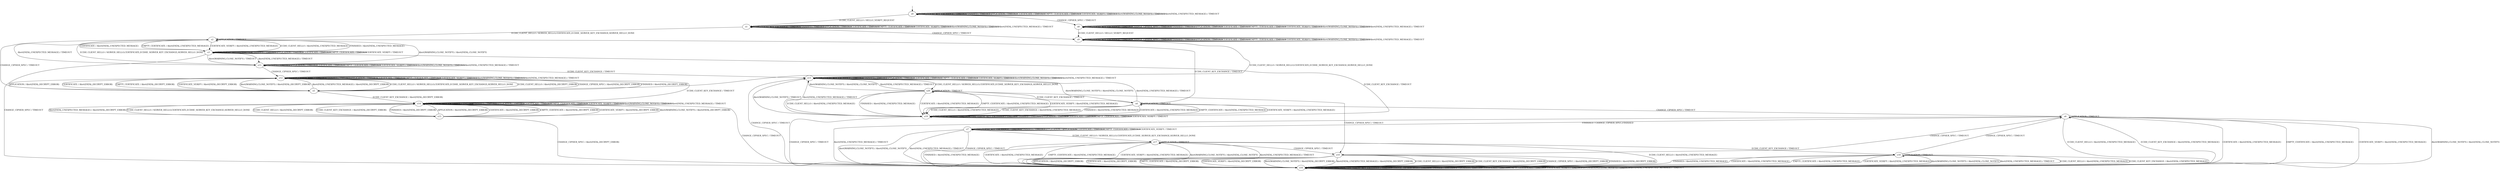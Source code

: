 digraph h5 {
s0 [label="s0"];
s1 [label="s1"];
s8 [label="s8"];
s2 [label="s2"];
s9 [label="s9"];
s3 [label="s3"];
s4 [label="s4"];
s5 [label="s5"];
s11 [label="s11"];
s6 [label="s6"];
s12 [label="s12"];
s13 [label="s13"];
s14 [label="s14"];
s16 [label="s16"];
s19 [label="s19"];
s7 [label="s7"];
s10 [label="s10"];
s15 [label="s15"];
s20 [label="s20"];
s17 [label="s17"];
s18 [label="s18"];
s0 -> s1 [label="ECDH_CLIENT_HELLO / HELLO_VERIFY_REQUEST"];
s0 -> s0 [label="ECDH_CLIENT_KEY_EXCHANGE / TIMEOUT"];
s0 -> s8 [label="CHANGE_CIPHER_SPEC / TIMEOUT"];
s0 -> s0 [label="FINISHED / TIMEOUT"];
s0 -> s0 [label="APPLICATION / TIMEOUT"];
s0 -> s0 [label="CERTIFICATE / TIMEOUT"];
s0 -> s0 [label="EMPTY_CERTIFICATE / TIMEOUT"];
s0 -> s0 [label="CERTIFICATE_VERIFY / TIMEOUT"];
s0 -> s0 [label="Alert(WARNING,CLOSE_NOTIFY) / TIMEOUT"];
s0 -> s0 [label="Alert(FATAL,UNEXPECTED_MESSAGE) / TIMEOUT"];
s1 -> s2 [label="ECDH_CLIENT_HELLO / SERVER_HELLO,CERTIFICATE,ECDHE_SERVER_KEY_EXCHANGE,SERVER_HELLO_DONE"];
s1 -> s1 [label="ECDH_CLIENT_KEY_EXCHANGE / TIMEOUT"];
s1 -> s9 [label="CHANGE_CIPHER_SPEC / TIMEOUT"];
s1 -> s1 [label="FINISHED / TIMEOUT"];
s1 -> s1 [label="APPLICATION / TIMEOUT"];
s1 -> s1 [label="CERTIFICATE / TIMEOUT"];
s1 -> s1 [label="EMPTY_CERTIFICATE / TIMEOUT"];
s1 -> s1 [label="CERTIFICATE_VERIFY / TIMEOUT"];
s1 -> s1 [label="Alert(WARNING,CLOSE_NOTIFY) / TIMEOUT"];
s1 -> s1 [label="Alert(FATAL,UNEXPECTED_MESSAGE) / TIMEOUT"];
s8 -> s9 [label="ECDH_CLIENT_HELLO / HELLO_VERIFY_REQUEST"];
s8 -> s8 [label="ECDH_CLIENT_KEY_EXCHANGE / TIMEOUT"];
s8 -> s8 [label="CHANGE_CIPHER_SPEC / TIMEOUT"];
s8 -> s8 [label="FINISHED / TIMEOUT"];
s8 -> s8 [label="APPLICATION / TIMEOUT"];
s8 -> s8 [label="CERTIFICATE / TIMEOUT"];
s8 -> s8 [label="EMPTY_CERTIFICATE / TIMEOUT"];
s8 -> s8 [label="CERTIFICATE_VERIFY / TIMEOUT"];
s8 -> s8 [label="Alert(WARNING,CLOSE_NOTIFY) / TIMEOUT"];
s8 -> s8 [label="Alert(FATAL,UNEXPECTED_MESSAGE) / TIMEOUT"];
s2 -> s3 [label="ECDH_CLIENT_HELLO / Alert(FATAL,UNEXPECTED_MESSAGE)"];
s2 -> s4 [label="ECDH_CLIENT_KEY_EXCHANGE / TIMEOUT"];
s2 -> s5 [label="CHANGE_CIPHER_SPEC / TIMEOUT"];
s2 -> s3 [label="FINISHED / Alert(FATAL,UNEXPECTED_MESSAGE)"];
s2 -> s2 [label="APPLICATION / TIMEOUT"];
s2 -> s3 [label="CERTIFICATE / Alert(FATAL,UNEXPECTED_MESSAGE)"];
s2 -> s3 [label="EMPTY_CERTIFICATE / Alert(FATAL,UNEXPECTED_MESSAGE)"];
s2 -> s3 [label="CERTIFICATE_VERIFY / Alert(FATAL,UNEXPECTED_MESSAGE)"];
s2 -> s11 [label="Alert(WARNING,CLOSE_NOTIFY) / Alert(FATAL,CLOSE_NOTIFY)"];
s2 -> s11 [label="Alert(FATAL,UNEXPECTED_MESSAGE) / TIMEOUT"];
s9 -> s5 [label="ECDH_CLIENT_HELLO / SERVER_HELLO,CERTIFICATE,ECDHE_SERVER_KEY_EXCHANGE,SERVER_HELLO_DONE"];
s9 -> s9 [label="ECDH_CLIENT_KEY_EXCHANGE / TIMEOUT"];
s9 -> s9 [label="CHANGE_CIPHER_SPEC / TIMEOUT"];
s9 -> s9 [label="FINISHED / TIMEOUT"];
s9 -> s9 [label="APPLICATION / TIMEOUT"];
s9 -> s9 [label="CERTIFICATE / TIMEOUT"];
s9 -> s9 [label="EMPTY_CERTIFICATE / TIMEOUT"];
s9 -> s9 [label="CERTIFICATE_VERIFY / TIMEOUT"];
s9 -> s9 [label="Alert(WARNING,CLOSE_NOTIFY) / TIMEOUT"];
s9 -> s9 [label="Alert(FATAL,UNEXPECTED_MESSAGE) / TIMEOUT"];
s3 -> s3 [label="ECDH_CLIENT_HELLO / TIMEOUT"];
s3 -> s19 [label="ECDH_CLIENT_KEY_EXCHANGE / TIMEOUT"];
s3 -> s16 [label="CHANGE_CIPHER_SPEC / TIMEOUT"];
s3 -> s3 [label="FINISHED / TIMEOUT"];
s3 -> s3 [label="APPLICATION / TIMEOUT"];
s3 -> s3 [label="CERTIFICATE / TIMEOUT"];
s3 -> s3 [label="EMPTY_CERTIFICATE / TIMEOUT"];
s3 -> s3 [label="CERTIFICATE_VERIFY / TIMEOUT"];
s3 -> s11 [label="Alert(WARNING,CLOSE_NOTIFY) / TIMEOUT"];
s3 -> s11 [label="Alert(FATAL,UNEXPECTED_MESSAGE) / TIMEOUT"];
s4 -> s19 [label="ECDH_CLIENT_HELLO / Alert(FATAL,UNEXPECTED_MESSAGE)"];
s4 -> s19 [label="ECDH_CLIENT_KEY_EXCHANGE / Alert(FATAL,UNEXPECTED_MESSAGE)"];
s4 -> s6 [label="CHANGE_CIPHER_SPEC / TIMEOUT"];
s4 -> s19 [label="FINISHED / Alert(FATAL,UNEXPECTED_MESSAGE)"];
s4 -> s4 [label="APPLICATION / TIMEOUT"];
s4 -> s19 [label="CERTIFICATE / Alert(FATAL,UNEXPECTED_MESSAGE)"];
s4 -> s19 [label="EMPTY_CERTIFICATE / Alert(FATAL,UNEXPECTED_MESSAGE)"];
s4 -> s19 [label="CERTIFICATE_VERIFY / Alert(FATAL,UNEXPECTED_MESSAGE)"];
s4 -> s13 [label="Alert(WARNING,CLOSE_NOTIFY) / Alert(FATAL,CLOSE_NOTIFY)"];
s4 -> s13 [label="Alert(FATAL,UNEXPECTED_MESSAGE) / TIMEOUT"];
s5 -> s12 [label="ECDH_CLIENT_HELLO / Alert(FATAL,DECRYPT_ERROR)"];
s5 -> s14 [label="ECDH_CLIENT_KEY_EXCHANGE / Alert(FATAL,DECRYPT_ERROR)"];
s5 -> s12 [label="CHANGE_CIPHER_SPEC / Alert(FATAL,DECRYPT_ERROR)"];
s5 -> s12 [label="FINISHED / Alert(FATAL,DECRYPT_ERROR)"];
s5 -> s12 [label="APPLICATION / Alert(FATAL,DECRYPT_ERROR)"];
s5 -> s12 [label="CERTIFICATE / Alert(FATAL,DECRYPT_ERROR)"];
s5 -> s12 [label="EMPTY_CERTIFICATE / Alert(FATAL,DECRYPT_ERROR)"];
s5 -> s12 [label="CERTIFICATE_VERIFY / Alert(FATAL,DECRYPT_ERROR)"];
s5 -> s12 [label="Alert(WARNING,CLOSE_NOTIFY) / Alert(FATAL,DECRYPT_ERROR)"];
s5 -> s12 [label="Alert(FATAL,UNEXPECTED_MESSAGE) / Alert(FATAL,DECRYPT_ERROR)"];
s11 -> s2 [label="ECDH_CLIENT_HELLO / SERVER_HELLO,CERTIFICATE,ECDHE_SERVER_KEY_EXCHANGE,SERVER_HELLO_DONE"];
s11 -> s13 [label="ECDH_CLIENT_KEY_EXCHANGE / TIMEOUT"];
s11 -> s12 [label="CHANGE_CIPHER_SPEC / TIMEOUT"];
s11 -> s11 [label="FINISHED / TIMEOUT"];
s11 -> s11 [label="APPLICATION / TIMEOUT"];
s11 -> s11 [label="CERTIFICATE / TIMEOUT"];
s11 -> s11 [label="EMPTY_CERTIFICATE / TIMEOUT"];
s11 -> s11 [label="CERTIFICATE_VERIFY / TIMEOUT"];
s11 -> s11 [label="Alert(WARNING,CLOSE_NOTIFY) / TIMEOUT"];
s11 -> s11 [label="Alert(FATAL,UNEXPECTED_MESSAGE) / TIMEOUT"];
s6 -> s16 [label="ECDH_CLIENT_HELLO / Alert(FATAL,UNEXPECTED_MESSAGE)"];
s6 -> s16 [label="ECDH_CLIENT_KEY_EXCHANGE / Alert(FATAL,UNEXPECTED_MESSAGE)"];
s6 -> s10 [label="CHANGE_CIPHER_SPEC / TIMEOUT"];
s6 -> s7 [label="FINISHED / CHANGE_CIPHER_SPEC,FINISHED"];
s6 -> s6 [label="APPLICATION / TIMEOUT"];
s6 -> s16 [label="CERTIFICATE / Alert(FATAL,UNEXPECTED_MESSAGE)"];
s6 -> s16 [label="EMPTY_CERTIFICATE / Alert(FATAL,UNEXPECTED_MESSAGE)"];
s6 -> s16 [label="CERTIFICATE_VERIFY / Alert(FATAL,UNEXPECTED_MESSAGE)"];
s6 -> s16 [label="Alert(WARNING,CLOSE_NOTIFY) / Alert(FATAL,CLOSE_NOTIFY)"];
s6 -> s16 [label="Alert(FATAL,UNEXPECTED_MESSAGE) / TIMEOUT"];
s12 -> s5 [label="ECDH_CLIENT_HELLO / SERVER_HELLO,CERTIFICATE,ECDHE_SERVER_KEY_EXCHANGE,SERVER_HELLO_DONE"];
s12 -> s14 [label="ECDH_CLIENT_KEY_EXCHANGE / TIMEOUT"];
s12 -> s12 [label="CHANGE_CIPHER_SPEC / TIMEOUT"];
s12 -> s12 [label="FINISHED / TIMEOUT"];
s12 -> s12 [label="APPLICATION / TIMEOUT"];
s12 -> s12 [label="CERTIFICATE / TIMEOUT"];
s12 -> s12 [label="EMPTY_CERTIFICATE / TIMEOUT"];
s12 -> s12 [label="CERTIFICATE_VERIFY / TIMEOUT"];
s12 -> s12 [label="Alert(WARNING,CLOSE_NOTIFY) / TIMEOUT"];
s12 -> s12 [label="Alert(FATAL,UNEXPECTED_MESSAGE) / TIMEOUT"];
s13 -> s20 [label="ECDH_CLIENT_HELLO / SERVER_HELLO,CERTIFICATE,ECDHE_SERVER_KEY_EXCHANGE,SERVER_HELLO_DONE"];
s13 -> s13 [label="ECDH_CLIENT_KEY_EXCHANGE / TIMEOUT"];
s13 -> s16 [label="CHANGE_CIPHER_SPEC / TIMEOUT"];
s13 -> s13 [label="FINISHED / TIMEOUT"];
s13 -> s13 [label="APPLICATION / TIMEOUT"];
s13 -> s13 [label="CERTIFICATE / TIMEOUT"];
s13 -> s13 [label="EMPTY_CERTIFICATE / TIMEOUT"];
s13 -> s13 [label="CERTIFICATE_VERIFY / TIMEOUT"];
s13 -> s13 [label="Alert(WARNING,CLOSE_NOTIFY) / TIMEOUT"];
s13 -> s13 [label="Alert(FATAL,UNEXPECTED_MESSAGE) / TIMEOUT"];
s14 -> s15 [label="ECDH_CLIENT_HELLO / SERVER_HELLO,CERTIFICATE,ECDHE_SERVER_KEY_EXCHANGE,SERVER_HELLO_DONE"];
s14 -> s14 [label="ECDH_CLIENT_KEY_EXCHANGE / TIMEOUT"];
s14 -> s16 [label="CHANGE_CIPHER_SPEC / TIMEOUT"];
s14 -> s14 [label="FINISHED / TIMEOUT"];
s14 -> s14 [label="APPLICATION / TIMEOUT"];
s14 -> s14 [label="CERTIFICATE / TIMEOUT"];
s14 -> s14 [label="EMPTY_CERTIFICATE / TIMEOUT"];
s14 -> s14 [label="CERTIFICATE_VERIFY / TIMEOUT"];
s14 -> s14 [label="Alert(WARNING,CLOSE_NOTIFY) / TIMEOUT"];
s14 -> s14 [label="Alert(FATAL,UNEXPECTED_MESSAGE) / TIMEOUT"];
s16 -> s16 [label="ECDH_CLIENT_HELLO / TIMEOUT"];
s16 -> s16 [label="ECDH_CLIENT_KEY_EXCHANGE / TIMEOUT"];
s16 -> s16 [label="CHANGE_CIPHER_SPEC / TIMEOUT"];
s16 -> s16 [label="FINISHED / TIMEOUT"];
s16 -> s16 [label="APPLICATION / TIMEOUT"];
s16 -> s16 [label="CERTIFICATE / TIMEOUT"];
s16 -> s16 [label="EMPTY_CERTIFICATE / TIMEOUT"];
s16 -> s16 [label="CERTIFICATE_VERIFY / TIMEOUT"];
s16 -> s16 [label="Alert(WARNING,CLOSE_NOTIFY) / TIMEOUT"];
s16 -> s16 [label="Alert(FATAL,UNEXPECTED_MESSAGE) / TIMEOUT"];
s19 -> s19 [label="ECDH_CLIENT_HELLO / TIMEOUT"];
s19 -> s19 [label="ECDH_CLIENT_KEY_EXCHANGE / TIMEOUT"];
s19 -> s16 [label="CHANGE_CIPHER_SPEC / TIMEOUT"];
s19 -> s19 [label="FINISHED / TIMEOUT"];
s19 -> s19 [label="APPLICATION / TIMEOUT"];
s19 -> s19 [label="CERTIFICATE / TIMEOUT"];
s19 -> s19 [label="EMPTY_CERTIFICATE / TIMEOUT"];
s19 -> s19 [label="CERTIFICATE_VERIFY / TIMEOUT"];
s19 -> s13 [label="Alert(WARNING,CLOSE_NOTIFY) / TIMEOUT"];
s19 -> s13 [label="Alert(FATAL,UNEXPECTED_MESSAGE) / TIMEOUT"];
s7 -> s17 [label="ECDH_CLIENT_HELLO / SERVER_HELLO,CERTIFICATE,ECDHE_SERVER_KEY_EXCHANGE,SERVER_HELLO_DONE"];
s7 -> s7 [label="ECDH_CLIENT_KEY_EXCHANGE / TIMEOUT"];
s7 -> s16 [label="CHANGE_CIPHER_SPEC / TIMEOUT"];
s7 -> s7 [label="FINISHED / TIMEOUT"];
s7 -> s7 [label="APPLICATION / APPLICATION"];
s7 -> s7 [label="CERTIFICATE / TIMEOUT"];
s7 -> s7 [label="EMPTY_CERTIFICATE / TIMEOUT"];
s7 -> s7 [label="CERTIFICATE_VERIFY / TIMEOUT"];
s7 -> s16 [label="Alert(WARNING,CLOSE_NOTIFY) / Alert(FATAL,CLOSE_NOTIFY)"];
s7 -> s16 [label="Alert(FATAL,UNEXPECTED_MESSAGE) / TIMEOUT"];
s10 -> s16 [label="ECDH_CLIENT_HELLO / Alert(FATAL,DECRYPT_ERROR)"];
s10 -> s16 [label="ECDH_CLIENT_KEY_EXCHANGE / Alert(FATAL,DECRYPT_ERROR)"];
s10 -> s16 [label="CHANGE_CIPHER_SPEC / Alert(FATAL,DECRYPT_ERROR)"];
s10 -> s16 [label="FINISHED / Alert(FATAL,DECRYPT_ERROR)"];
s10 -> s16 [label="APPLICATION / Alert(FATAL,DECRYPT_ERROR)"];
s10 -> s16 [label="CERTIFICATE / Alert(FATAL,DECRYPT_ERROR)"];
s10 -> s16 [label="EMPTY_CERTIFICATE / Alert(FATAL,DECRYPT_ERROR)"];
s10 -> s16 [label="CERTIFICATE_VERIFY / Alert(FATAL,DECRYPT_ERROR)"];
s10 -> s16 [label="Alert(WARNING,CLOSE_NOTIFY) / Alert(FATAL,DECRYPT_ERROR)"];
s10 -> s16 [label="Alert(FATAL,UNEXPECTED_MESSAGE) / Alert(FATAL,DECRYPT_ERROR)"];
s15 -> s14 [label="ECDH_CLIENT_HELLO / Alert(FATAL,DECRYPT_ERROR)"];
s15 -> s14 [label="ECDH_CLIENT_KEY_EXCHANGE / Alert(FATAL,DECRYPT_ERROR)"];
s15 -> s16 [label="CHANGE_CIPHER_SPEC / Alert(FATAL,DECRYPT_ERROR)"];
s15 -> s14 [label="FINISHED / Alert(FATAL,DECRYPT_ERROR)"];
s15 -> s14 [label="APPLICATION / Alert(FATAL,DECRYPT_ERROR)"];
s15 -> s14 [label="CERTIFICATE / Alert(FATAL,DECRYPT_ERROR)"];
s15 -> s14 [label="EMPTY_CERTIFICATE / Alert(FATAL,DECRYPT_ERROR)"];
s15 -> s14 [label="CERTIFICATE_VERIFY / Alert(FATAL,DECRYPT_ERROR)"];
s15 -> s14 [label="Alert(WARNING,CLOSE_NOTIFY) / Alert(FATAL,DECRYPT_ERROR)"];
s15 -> s14 [label="Alert(FATAL,UNEXPECTED_MESSAGE) / Alert(FATAL,DECRYPT_ERROR)"];
s20 -> s19 [label="ECDH_CLIENT_HELLO / Alert(FATAL,UNEXPECTED_MESSAGE)"];
s20 -> s4 [label="ECDH_CLIENT_KEY_EXCHANGE / TIMEOUT"];
s20 -> s10 [label="CHANGE_CIPHER_SPEC / TIMEOUT"];
s20 -> s19 [label="FINISHED / Alert(FATAL,UNEXPECTED_MESSAGE)"];
s20 -> s20 [label="APPLICATION / TIMEOUT"];
s20 -> s19 [label="CERTIFICATE / Alert(FATAL,UNEXPECTED_MESSAGE)"];
s20 -> s19 [label="EMPTY_CERTIFICATE / Alert(FATAL,UNEXPECTED_MESSAGE)"];
s20 -> s19 [label="CERTIFICATE_VERIFY / Alert(FATAL,UNEXPECTED_MESSAGE)"];
s20 -> s13 [label="Alert(WARNING,CLOSE_NOTIFY) / Alert(FATAL,CLOSE_NOTIFY)"];
s20 -> s13 [label="Alert(FATAL,UNEXPECTED_MESSAGE) / TIMEOUT"];
s17 -> s16 [label="ECDH_CLIENT_HELLO / Alert(FATAL,UNEXPECTED_MESSAGE)"];
s17 -> s18 [label="ECDH_CLIENT_KEY_EXCHANGE / TIMEOUT"];
s17 -> s10 [label="CHANGE_CIPHER_SPEC / TIMEOUT"];
s17 -> s16 [label="FINISHED / Alert(FATAL,UNEXPECTED_MESSAGE)"];
s17 -> s17 [label="APPLICATION / TIMEOUT"];
s17 -> s16 [label="CERTIFICATE / Alert(FATAL,UNEXPECTED_MESSAGE)"];
s17 -> s16 [label="EMPTY_CERTIFICATE / Alert(FATAL,UNEXPECTED_MESSAGE)"];
s17 -> s16 [label="CERTIFICATE_VERIFY / Alert(FATAL,UNEXPECTED_MESSAGE)"];
s17 -> s16 [label="Alert(WARNING,CLOSE_NOTIFY) / Alert(FATAL,CLOSE_NOTIFY)"];
s17 -> s16 [label="Alert(FATAL,UNEXPECTED_MESSAGE) / TIMEOUT"];
s18 -> s16 [label="ECDH_CLIENT_HELLO / Alert(FATAL,UNEXPECTED_MESSAGE)"];
s18 -> s16 [label="ECDH_CLIENT_KEY_EXCHANGE / Alert(FATAL,UNEXPECTED_MESSAGE)"];
s18 -> s6 [label="CHANGE_CIPHER_SPEC / TIMEOUT"];
s18 -> s16 [label="FINISHED / Alert(FATAL,UNEXPECTED_MESSAGE)"];
s18 -> s18 [label="APPLICATION / TIMEOUT"];
s18 -> s16 [label="CERTIFICATE / Alert(FATAL,UNEXPECTED_MESSAGE)"];
s18 -> s16 [label="EMPTY_CERTIFICATE / Alert(FATAL,UNEXPECTED_MESSAGE)"];
s18 -> s16 [label="CERTIFICATE_VERIFY / Alert(FATAL,UNEXPECTED_MESSAGE)"];
s18 -> s16 [label="Alert(WARNING,CLOSE_NOTIFY) / Alert(FATAL,CLOSE_NOTIFY)"];
s18 -> s16 [label="Alert(FATAL,UNEXPECTED_MESSAGE) / TIMEOUT"];
__start0 [shape=none, label=""];
__start0 -> s0 [label=""];
}
